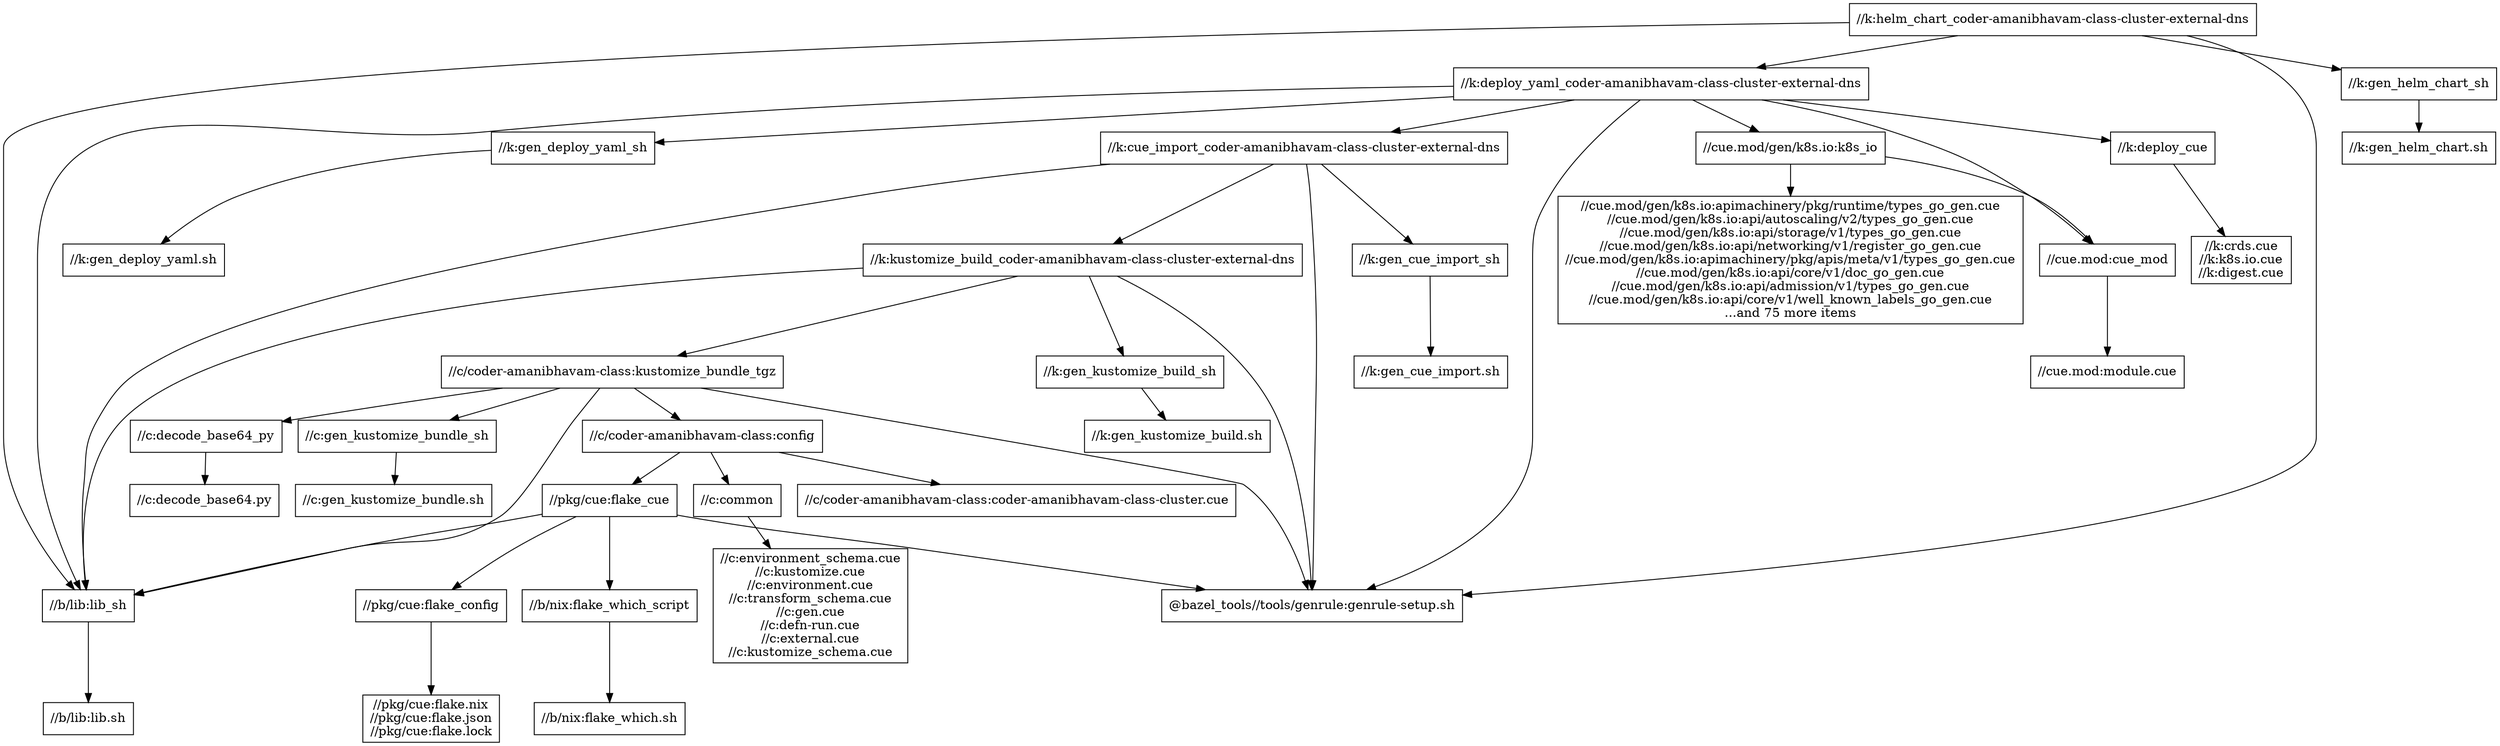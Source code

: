 digraph mygraph {
  node [shape=box];
  "//k:helm_chart_coder-amanibhavam-class-cluster-external-dns"
  "//k:helm_chart_coder-amanibhavam-class-cluster-external-dns" -> "//k:deploy_yaml_coder-amanibhavam-class-cluster-external-dns"
  "//k:helm_chart_coder-amanibhavam-class-cluster-external-dns" -> "//k:gen_helm_chart_sh"
  "//k:helm_chart_coder-amanibhavam-class-cluster-external-dns" -> "//b/lib:lib_sh"
  "//k:helm_chart_coder-amanibhavam-class-cluster-external-dns" -> "@bazel_tools//tools/genrule:genrule-setup.sh"
  "//k:gen_helm_chart_sh"
  "//k:gen_helm_chart_sh" -> "//k:gen_helm_chart.sh"
  "//k:gen_helm_chart.sh"
  "//k:deploy_yaml_coder-amanibhavam-class-cluster-external-dns"
  "//k:deploy_yaml_coder-amanibhavam-class-cluster-external-dns" -> "//k:cue_import_coder-amanibhavam-class-cluster-external-dns"
  "//k:deploy_yaml_coder-amanibhavam-class-cluster-external-dns" -> "//k:deploy_cue"
  "//k:deploy_yaml_coder-amanibhavam-class-cluster-external-dns" -> "//k:gen_deploy_yaml_sh"
  "//k:deploy_yaml_coder-amanibhavam-class-cluster-external-dns" -> "//cue.mod:cue_mod"
  "//k:deploy_yaml_coder-amanibhavam-class-cluster-external-dns" -> "//cue.mod/gen/k8s.io:k8s_io"
  "//k:deploy_yaml_coder-amanibhavam-class-cluster-external-dns" -> "//b/lib:lib_sh"
  "//k:deploy_yaml_coder-amanibhavam-class-cluster-external-dns" -> "@bazel_tools//tools/genrule:genrule-setup.sh"
  "//cue.mod/gen/k8s.io:k8s_io"
  "//cue.mod/gen/k8s.io:k8s_io" -> "//cue.mod/gen/k8s.io:apimachinery/pkg/runtime/types_go_gen.cue\n//cue.mod/gen/k8s.io:api/autoscaling/v2/types_go_gen.cue\n//cue.mod/gen/k8s.io:api/storage/v1/types_go_gen.cue\n//cue.mod/gen/k8s.io:api/networking/v1/register_go_gen.cue\n//cue.mod/gen/k8s.io:apimachinery/pkg/apis/meta/v1/types_go_gen.cue\n//cue.mod/gen/k8s.io:api/core/v1/doc_go_gen.cue\n//cue.mod/gen/k8s.io:api/admission/v1/types_go_gen.cue\n//cue.mod/gen/k8s.io:api/core/v1/well_known_labels_go_gen.cue\n...and 75 more items"
  "//cue.mod/gen/k8s.io:k8s_io" -> "//cue.mod:cue_mod"
  "//cue.mod/gen/k8s.io:apimachinery/pkg/runtime/types_go_gen.cue\n//cue.mod/gen/k8s.io:api/autoscaling/v2/types_go_gen.cue\n//cue.mod/gen/k8s.io:api/storage/v1/types_go_gen.cue\n//cue.mod/gen/k8s.io:api/networking/v1/register_go_gen.cue\n//cue.mod/gen/k8s.io:apimachinery/pkg/apis/meta/v1/types_go_gen.cue\n//cue.mod/gen/k8s.io:api/core/v1/doc_go_gen.cue\n//cue.mod/gen/k8s.io:api/admission/v1/types_go_gen.cue\n//cue.mod/gen/k8s.io:api/core/v1/well_known_labels_go_gen.cue\n...and 75 more items"
  "//cue.mod:cue_mod"
  "//cue.mod:cue_mod" -> "//cue.mod:module.cue"
  "//k:deploy_cue"
  "//k:deploy_cue" -> "//k:crds.cue\n//k:k8s.io.cue\n//k:digest.cue"
  "//k:crds.cue\n//k:k8s.io.cue\n//k:digest.cue"
  "//k:cue_import_coder-amanibhavam-class-cluster-external-dns"
  "//k:cue_import_coder-amanibhavam-class-cluster-external-dns" -> "//k:kustomize_build_coder-amanibhavam-class-cluster-external-dns"
  "//k:cue_import_coder-amanibhavam-class-cluster-external-dns" -> "//k:gen_cue_import_sh"
  "//k:cue_import_coder-amanibhavam-class-cluster-external-dns" -> "//b/lib:lib_sh"
  "//k:cue_import_coder-amanibhavam-class-cluster-external-dns" -> "@bazel_tools//tools/genrule:genrule-setup.sh"
  "//k:gen_cue_import_sh"
  "//k:gen_cue_import_sh" -> "//k:gen_cue_import.sh"
  "//k:kustomize_build_coder-amanibhavam-class-cluster-external-dns"
  "//k:kustomize_build_coder-amanibhavam-class-cluster-external-dns" -> "//k:gen_kustomize_build_sh"
  "//k:kustomize_build_coder-amanibhavam-class-cluster-external-dns" -> "//c/coder-amanibhavam-class:kustomize_bundle_tgz"
  "//k:kustomize_build_coder-amanibhavam-class-cluster-external-dns" -> "@bazel_tools//tools/genrule:genrule-setup.sh"
  "//k:kustomize_build_coder-amanibhavam-class-cluster-external-dns" -> "//b/lib:lib_sh"
  "//c/coder-amanibhavam-class:kustomize_bundle_tgz"
  "//c/coder-amanibhavam-class:kustomize_bundle_tgz" -> "//c/coder-amanibhavam-class:config"
  "//c/coder-amanibhavam-class:kustomize_bundle_tgz" -> "@bazel_tools//tools/genrule:genrule-setup.sh"
  "//c/coder-amanibhavam-class:kustomize_bundle_tgz" -> "//c:gen_kustomize_bundle_sh"
  "//c/coder-amanibhavam-class:kustomize_bundle_tgz" -> "//c:decode_base64_py"
  "//c/coder-amanibhavam-class:kustomize_bundle_tgz" -> "//b/lib:lib_sh"
  "//c:decode_base64_py"
  "//c:decode_base64_py" -> "//c:decode_base64.py"
  "//c:decode_base64.py"
  "//c:gen_kustomize_bundle_sh"
  "//c:gen_kustomize_bundle_sh" -> "//c:gen_kustomize_bundle.sh"
  "//c:gen_kustomize_bundle.sh"
  "//k:gen_kustomize_build_sh"
  "//k:gen_kustomize_build_sh" -> "//k:gen_kustomize_build.sh"
  "//k:gen_kustomize_build.sh"
  "//c/coder-amanibhavam-class:config"
  "//c/coder-amanibhavam-class:config" -> "//c/coder-amanibhavam-class:coder-amanibhavam-class-cluster.cue"
  "//c/coder-amanibhavam-class:config" -> "//c:common"
  "//c/coder-amanibhavam-class:config" -> "//pkg/cue:flake_cue"
  "//pkg/cue:flake_cue"
  "//pkg/cue:flake_cue" -> "//pkg/cue:flake_config"
  "//pkg/cue:flake_cue" -> "@bazel_tools//tools/genrule:genrule-setup.sh"
  "//pkg/cue:flake_cue" -> "//b/lib:lib_sh"
  "//pkg/cue:flake_cue" -> "//b/nix:flake_which_script"
  "//b/nix:flake_which_script"
  "//b/nix:flake_which_script" -> "//b/nix:flake_which.sh"
  "//b/nix:flake_which.sh"
  "//b/lib:lib_sh"
  "//b/lib:lib_sh" -> "//b/lib:lib.sh"
  "//b/lib:lib.sh"
  "//pkg/cue:flake_config"
  "//pkg/cue:flake_config" -> "//pkg/cue:flake.nix\n//pkg/cue:flake.json\n//pkg/cue:flake.lock"
  "//c:common"
  "//c:common" -> "//c:environment_schema.cue\n//c:kustomize.cue\n//c:environment.cue\n//c:transform_schema.cue\n//c:gen.cue\n//c:defn-run.cue\n//c:external.cue\n//c:kustomize_schema.cue"
  "//c:environment_schema.cue\n//c:kustomize.cue\n//c:environment.cue\n//c:transform_schema.cue\n//c:gen.cue\n//c:defn-run.cue\n//c:external.cue\n//c:kustomize_schema.cue"
  "//c/coder-amanibhavam-class:coder-amanibhavam-class-cluster.cue"
  "//k:gen_deploy_yaml_sh"
  "//k:gen_deploy_yaml_sh" -> "//k:gen_deploy_yaml.sh"
  "//k:gen_deploy_yaml.sh"
  "@bazel_tools//tools/genrule:genrule-setup.sh"
  "//pkg/cue:flake.nix\n//pkg/cue:flake.json\n//pkg/cue:flake.lock"
  "//k:gen_cue_import.sh"
  "//cue.mod:module.cue"
}
